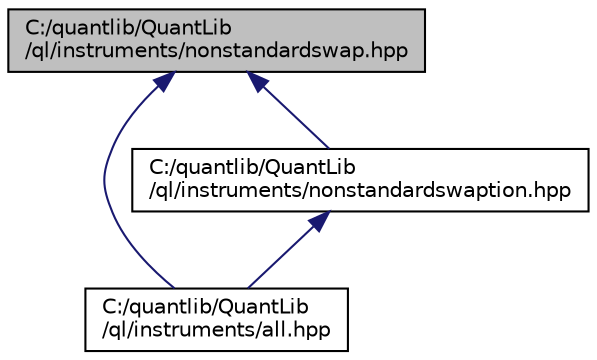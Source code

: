 digraph "C:/quantlib/QuantLib/ql/instruments/nonstandardswap.hpp"
{
  edge [fontname="Helvetica",fontsize="10",labelfontname="Helvetica",labelfontsize="10"];
  node [fontname="Helvetica",fontsize="10",shape=record];
  Node1 [label="C:/quantlib/QuantLib\l/ql/instruments/nonstandardswap.hpp",height=0.2,width=0.4,color="black", fillcolor="grey75", style="filled", fontcolor="black"];
  Node1 -> Node2 [dir="back",color="midnightblue",fontsize="10",style="solid"];
  Node2 [label="C:/quantlib/QuantLib\l/ql/instruments/all.hpp",height=0.2,width=0.4,color="black", fillcolor="white", style="filled",URL="$all_8hpp_source.html"];
  Node1 -> Node3 [dir="back",color="midnightblue",fontsize="10",style="solid"];
  Node3 [label="C:/quantlib/QuantLib\l/ql/instruments/nonstandardswaption.hpp",height=0.2,width=0.4,color="black", fillcolor="white", style="filled",URL="$nonstandardswaption_8hpp.html",tooltip="nonstandard swap option class "];
  Node3 -> Node2 [dir="back",color="midnightblue",fontsize="10",style="solid"];
}
